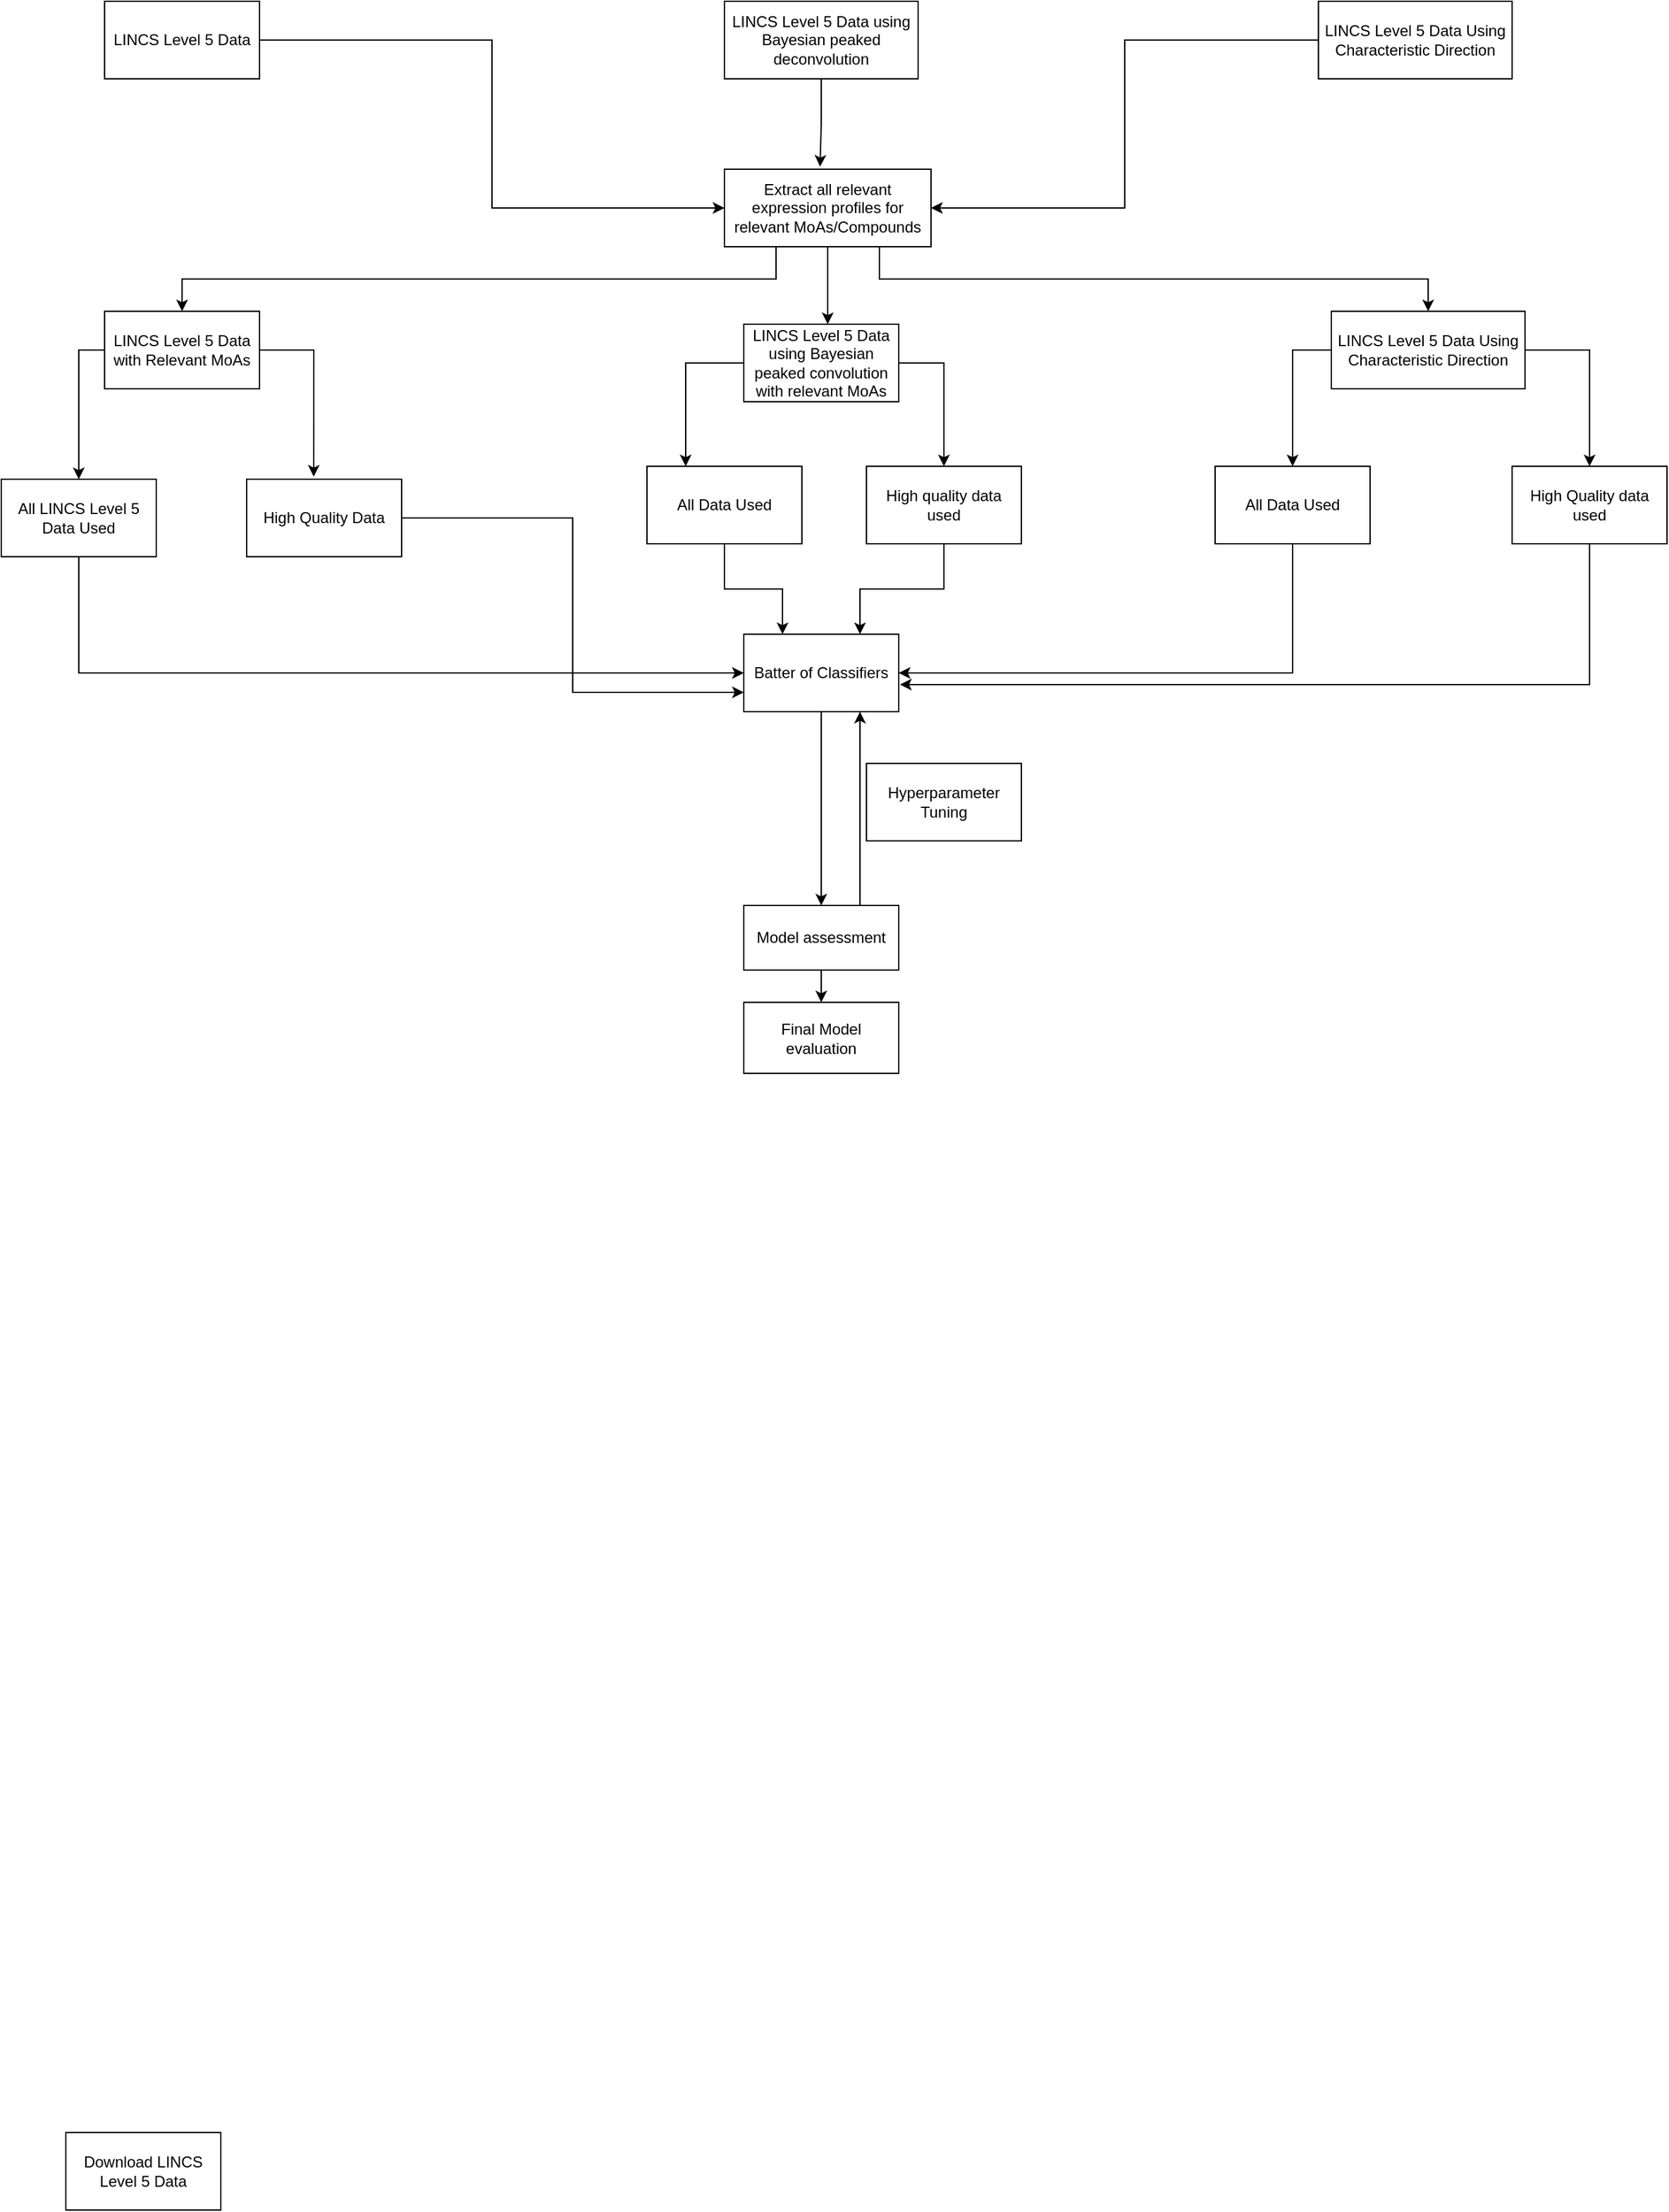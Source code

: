 <mxfile version="20.7.2" type="github">
  <diagram id="PhBgAkIv2iKpxoaBNRNj" name="Page-1">
    <mxGraphModel dx="935" dy="1072" grid="1" gridSize="10" guides="1" tooltips="1" connect="1" arrows="1" fold="1" page="1" pageScale="1" pageWidth="850" pageHeight="1100" math="0" shadow="0">
      <root>
        <mxCell id="0" />
        <mxCell id="1" parent="0" />
        <mxCell id="AMgz83IQuDpmgpYxbM82-19" style="edgeStyle=orthogonalEdgeStyle;rounded=0;orthogonalLoop=1;jettySize=auto;html=1;entryX=0;entryY=0.5;entryDx=0;entryDy=0;" edge="1" parent="1" source="AMgz83IQuDpmgpYxbM82-1" target="AMgz83IQuDpmgpYxbM82-8">
          <mxGeometry relative="1" as="geometry" />
        </mxCell>
        <mxCell id="AMgz83IQuDpmgpYxbM82-1" value="LINCS Level 5 Data" style="rounded=0;whiteSpace=wrap;html=1;" vertex="1" parent="1">
          <mxGeometry x="160" y="270" width="120" height="60" as="geometry" />
        </mxCell>
        <mxCell id="AMgz83IQuDpmgpYxbM82-53" style="edgeStyle=orthogonalEdgeStyle;rounded=0;orthogonalLoop=1;jettySize=auto;html=1;exitX=0.5;exitY=1;exitDx=0;exitDy=0;entryX=0.25;entryY=0;entryDx=0;entryDy=0;" edge="1" parent="1" source="AMgz83IQuDpmgpYxbM82-2" target="AMgz83IQuDpmgpYxbM82-38">
          <mxGeometry relative="1" as="geometry" />
        </mxCell>
        <mxCell id="AMgz83IQuDpmgpYxbM82-2" value="All Data Used" style="rounded=0;whiteSpace=wrap;html=1;" vertex="1" parent="1">
          <mxGeometry x="580" y="630" width="120" height="60" as="geometry" />
        </mxCell>
        <mxCell id="AMgz83IQuDpmgpYxbM82-51" style="edgeStyle=orthogonalEdgeStyle;rounded=0;orthogonalLoop=1;jettySize=auto;html=1;exitX=0.5;exitY=1;exitDx=0;exitDy=0;entryX=0;entryY=0.5;entryDx=0;entryDy=0;" edge="1" parent="1" source="AMgz83IQuDpmgpYxbM82-3" target="AMgz83IQuDpmgpYxbM82-38">
          <mxGeometry relative="1" as="geometry" />
        </mxCell>
        <mxCell id="AMgz83IQuDpmgpYxbM82-3" value="All LINCS Level 5 Data Used" style="rounded=0;whiteSpace=wrap;html=1;" vertex="1" parent="1">
          <mxGeometry x="80" y="640" width="120" height="60" as="geometry" />
        </mxCell>
        <mxCell id="AMgz83IQuDpmgpYxbM82-45" style="edgeStyle=orthogonalEdgeStyle;rounded=0;orthogonalLoop=1;jettySize=auto;html=1;exitX=0;exitY=0.5;exitDx=0;exitDy=0;entryX=0.5;entryY=0;entryDx=0;entryDy=0;" edge="1" parent="1" source="AMgz83IQuDpmgpYxbM82-4" target="AMgz83IQuDpmgpYxbM82-3">
          <mxGeometry relative="1" as="geometry" />
        </mxCell>
        <mxCell id="AMgz83IQuDpmgpYxbM82-46" style="edgeStyle=orthogonalEdgeStyle;rounded=0;orthogonalLoop=1;jettySize=auto;html=1;exitX=1;exitY=0.5;exitDx=0;exitDy=0;entryX=0.433;entryY=-0.033;entryDx=0;entryDy=0;entryPerimeter=0;" edge="1" parent="1" source="AMgz83IQuDpmgpYxbM82-4" target="AMgz83IQuDpmgpYxbM82-29">
          <mxGeometry relative="1" as="geometry" />
        </mxCell>
        <mxCell id="AMgz83IQuDpmgpYxbM82-4" value="LINCS Level 5 Data with Relevant MoAs" style="rounded=0;whiteSpace=wrap;html=1;" vertex="1" parent="1">
          <mxGeometry x="160" y="510" width="120" height="60" as="geometry" />
        </mxCell>
        <mxCell id="AMgz83IQuDpmgpYxbM82-54" style="edgeStyle=orthogonalEdgeStyle;rounded=0;orthogonalLoop=1;jettySize=auto;html=1;exitX=0.5;exitY=1;exitDx=0;exitDy=0;entryX=0.75;entryY=0;entryDx=0;entryDy=0;" edge="1" parent="1" source="AMgz83IQuDpmgpYxbM82-5" target="AMgz83IQuDpmgpYxbM82-38">
          <mxGeometry relative="1" as="geometry" />
        </mxCell>
        <mxCell id="AMgz83IQuDpmgpYxbM82-5" value="High quality data used" style="rounded=0;whiteSpace=wrap;html=1;" vertex="1" parent="1">
          <mxGeometry x="750" y="630" width="120" height="60" as="geometry" />
        </mxCell>
        <mxCell id="AMgz83IQuDpmgpYxbM82-47" style="edgeStyle=orthogonalEdgeStyle;rounded=0;orthogonalLoop=1;jettySize=auto;html=1;exitX=0;exitY=0.5;exitDx=0;exitDy=0;entryX=0.25;entryY=0;entryDx=0;entryDy=0;" edge="1" parent="1" source="AMgz83IQuDpmgpYxbM82-6" target="AMgz83IQuDpmgpYxbM82-2">
          <mxGeometry relative="1" as="geometry" />
        </mxCell>
        <mxCell id="AMgz83IQuDpmgpYxbM82-48" style="edgeStyle=orthogonalEdgeStyle;rounded=0;orthogonalLoop=1;jettySize=auto;html=1;exitX=1;exitY=0.5;exitDx=0;exitDy=0;entryX=0.5;entryY=0;entryDx=0;entryDy=0;" edge="1" parent="1" source="AMgz83IQuDpmgpYxbM82-6" target="AMgz83IQuDpmgpYxbM82-5">
          <mxGeometry relative="1" as="geometry" />
        </mxCell>
        <mxCell id="AMgz83IQuDpmgpYxbM82-6" value="LINCS Level 5 Data using Bayesian peaked convolution with relevant MoAs" style="rounded=0;whiteSpace=wrap;html=1;" vertex="1" parent="1">
          <mxGeometry x="655" y="520" width="120" height="60" as="geometry" />
        </mxCell>
        <mxCell id="AMgz83IQuDpmgpYxbM82-40" style="edgeStyle=orthogonalEdgeStyle;rounded=0;orthogonalLoop=1;jettySize=auto;html=1;exitX=0.25;exitY=1;exitDx=0;exitDy=0;entryX=0.5;entryY=0;entryDx=0;entryDy=0;" edge="1" parent="1" source="AMgz83IQuDpmgpYxbM82-8" target="AMgz83IQuDpmgpYxbM82-4">
          <mxGeometry relative="1" as="geometry" />
        </mxCell>
        <mxCell id="AMgz83IQuDpmgpYxbM82-41" style="edgeStyle=orthogonalEdgeStyle;rounded=0;orthogonalLoop=1;jettySize=auto;html=1;exitX=0.75;exitY=1;exitDx=0;exitDy=0;entryX=0.5;entryY=0;entryDx=0;entryDy=0;" edge="1" parent="1" source="AMgz83IQuDpmgpYxbM82-8" target="AMgz83IQuDpmgpYxbM82-30">
          <mxGeometry relative="1" as="geometry" />
        </mxCell>
        <mxCell id="AMgz83IQuDpmgpYxbM82-42" style="edgeStyle=orthogonalEdgeStyle;rounded=0;orthogonalLoop=1;jettySize=auto;html=1;exitX=0.5;exitY=1;exitDx=0;exitDy=0;" edge="1" parent="1" source="AMgz83IQuDpmgpYxbM82-8">
          <mxGeometry relative="1" as="geometry">
            <mxPoint x="720" y="520" as="targetPoint" />
          </mxGeometry>
        </mxCell>
        <mxCell id="AMgz83IQuDpmgpYxbM82-8" value="Extract all relevant expression profiles for relevant MoAs/Compounds" style="rounded=0;whiteSpace=wrap;html=1;" vertex="1" parent="1">
          <mxGeometry x="640" y="400" width="160" height="60" as="geometry" />
        </mxCell>
        <mxCell id="AMgz83IQuDpmgpYxbM82-21" style="edgeStyle=orthogonalEdgeStyle;rounded=0;orthogonalLoop=1;jettySize=auto;html=1;entryX=0.463;entryY=-0.033;entryDx=0;entryDy=0;entryPerimeter=0;" edge="1" parent="1" source="AMgz83IQuDpmgpYxbM82-16" target="AMgz83IQuDpmgpYxbM82-8">
          <mxGeometry relative="1" as="geometry" />
        </mxCell>
        <mxCell id="AMgz83IQuDpmgpYxbM82-16" value="LINCS Level 5 Data using Bayesian peaked deconvolution" style="rounded=0;whiteSpace=wrap;html=1;" vertex="1" parent="1">
          <mxGeometry x="640" y="270" width="150" height="60" as="geometry" />
        </mxCell>
        <mxCell id="AMgz83IQuDpmgpYxbM82-22" style="edgeStyle=orthogonalEdgeStyle;rounded=0;orthogonalLoop=1;jettySize=auto;html=1;entryX=1;entryY=0.5;entryDx=0;entryDy=0;" edge="1" parent="1" source="AMgz83IQuDpmgpYxbM82-17" target="AMgz83IQuDpmgpYxbM82-8">
          <mxGeometry relative="1" as="geometry" />
        </mxCell>
        <mxCell id="AMgz83IQuDpmgpYxbM82-17" value="&lt;div&gt;LINCS Level 5 Data Using Characteristic Direction&lt;/div&gt;" style="rounded=0;whiteSpace=wrap;html=1;" vertex="1" parent="1">
          <mxGeometry x="1100" y="270" width="150" height="60" as="geometry" />
        </mxCell>
        <mxCell id="AMgz83IQuDpmgpYxbM82-52" style="edgeStyle=orthogonalEdgeStyle;rounded=0;orthogonalLoop=1;jettySize=auto;html=1;entryX=0;entryY=0.75;entryDx=0;entryDy=0;" edge="1" parent="1" source="AMgz83IQuDpmgpYxbM82-29" target="AMgz83IQuDpmgpYxbM82-38">
          <mxGeometry relative="1" as="geometry" />
        </mxCell>
        <mxCell id="AMgz83IQuDpmgpYxbM82-29" value="High Quality Data" style="rounded=0;whiteSpace=wrap;html=1;" vertex="1" parent="1">
          <mxGeometry x="270" y="640" width="120" height="60" as="geometry" />
        </mxCell>
        <mxCell id="AMgz83IQuDpmgpYxbM82-49" style="edgeStyle=orthogonalEdgeStyle;rounded=0;orthogonalLoop=1;jettySize=auto;html=1;exitX=0;exitY=0.5;exitDx=0;exitDy=0;entryX=0.5;entryY=0;entryDx=0;entryDy=0;" edge="1" parent="1" source="AMgz83IQuDpmgpYxbM82-30" target="AMgz83IQuDpmgpYxbM82-31">
          <mxGeometry relative="1" as="geometry" />
        </mxCell>
        <mxCell id="AMgz83IQuDpmgpYxbM82-50" style="edgeStyle=orthogonalEdgeStyle;rounded=0;orthogonalLoop=1;jettySize=auto;html=1;exitX=1;exitY=0.5;exitDx=0;exitDy=0;entryX=0.5;entryY=0;entryDx=0;entryDy=0;" edge="1" parent="1" source="AMgz83IQuDpmgpYxbM82-30" target="AMgz83IQuDpmgpYxbM82-32">
          <mxGeometry relative="1" as="geometry" />
        </mxCell>
        <mxCell id="AMgz83IQuDpmgpYxbM82-30" value="&lt;div&gt;LINCS Level 5 Data Using Characteristic Direction&lt;/div&gt;" style="rounded=0;whiteSpace=wrap;html=1;" vertex="1" parent="1">
          <mxGeometry x="1110" y="510" width="150" height="60" as="geometry" />
        </mxCell>
        <mxCell id="AMgz83IQuDpmgpYxbM82-55" style="edgeStyle=orthogonalEdgeStyle;rounded=0;orthogonalLoop=1;jettySize=auto;html=1;exitX=0.5;exitY=1;exitDx=0;exitDy=0;entryX=1;entryY=0.5;entryDx=0;entryDy=0;" edge="1" parent="1" source="AMgz83IQuDpmgpYxbM82-31" target="AMgz83IQuDpmgpYxbM82-38">
          <mxGeometry relative="1" as="geometry" />
        </mxCell>
        <mxCell id="AMgz83IQuDpmgpYxbM82-31" value="All Data Used" style="rounded=0;whiteSpace=wrap;html=1;" vertex="1" parent="1">
          <mxGeometry x="1020" y="630" width="120" height="60" as="geometry" />
        </mxCell>
        <mxCell id="AMgz83IQuDpmgpYxbM82-56" style="edgeStyle=orthogonalEdgeStyle;rounded=0;orthogonalLoop=1;jettySize=auto;html=1;exitX=0.5;exitY=1;exitDx=0;exitDy=0;entryX=1.008;entryY=0.65;entryDx=0;entryDy=0;entryPerimeter=0;" edge="1" parent="1" source="AMgz83IQuDpmgpYxbM82-32" target="AMgz83IQuDpmgpYxbM82-38">
          <mxGeometry relative="1" as="geometry" />
        </mxCell>
        <mxCell id="AMgz83IQuDpmgpYxbM82-32" value="High Quality data used" style="rounded=0;whiteSpace=wrap;html=1;" vertex="1" parent="1">
          <mxGeometry x="1250" y="630" width="120" height="60" as="geometry" />
        </mxCell>
        <mxCell id="AMgz83IQuDpmgpYxbM82-58" style="edgeStyle=orthogonalEdgeStyle;rounded=0;orthogonalLoop=1;jettySize=auto;html=1;exitX=0.5;exitY=1;exitDx=0;exitDy=0;entryX=0.5;entryY=0;entryDx=0;entryDy=0;" edge="1" parent="1" source="AMgz83IQuDpmgpYxbM82-38" target="AMgz83IQuDpmgpYxbM82-39">
          <mxGeometry relative="1" as="geometry" />
        </mxCell>
        <mxCell id="AMgz83IQuDpmgpYxbM82-38" value="Batter of Classifiers" style="rounded=0;whiteSpace=wrap;html=1;" vertex="1" parent="1">
          <mxGeometry x="655" y="760" width="120" height="60" as="geometry" />
        </mxCell>
        <mxCell id="AMgz83IQuDpmgpYxbM82-63" style="edgeStyle=orthogonalEdgeStyle;rounded=0;orthogonalLoop=1;jettySize=auto;html=1;exitX=0.75;exitY=0;exitDx=0;exitDy=0;entryX=0.75;entryY=1;entryDx=0;entryDy=0;" edge="1" parent="1" source="AMgz83IQuDpmgpYxbM82-39" target="AMgz83IQuDpmgpYxbM82-38">
          <mxGeometry relative="1" as="geometry" />
        </mxCell>
        <mxCell id="AMgz83IQuDpmgpYxbM82-66" style="edgeStyle=orthogonalEdgeStyle;rounded=0;orthogonalLoop=1;jettySize=auto;html=1;" edge="1" parent="1" source="AMgz83IQuDpmgpYxbM82-39" target="AMgz83IQuDpmgpYxbM82-65">
          <mxGeometry relative="1" as="geometry" />
        </mxCell>
        <mxCell id="AMgz83IQuDpmgpYxbM82-39" value="Model assessment" style="rounded=0;whiteSpace=wrap;html=1;" vertex="1" parent="1">
          <mxGeometry x="655" y="970" width="120" height="50" as="geometry" />
        </mxCell>
        <mxCell id="AMgz83IQuDpmgpYxbM82-64" value="Hyperparameter Tuning" style="rounded=0;whiteSpace=wrap;html=1;" vertex="1" parent="1">
          <mxGeometry x="750" y="860" width="120" height="60" as="geometry" />
        </mxCell>
        <mxCell id="AMgz83IQuDpmgpYxbM82-65" value="Final Model evaluation" style="rounded=0;whiteSpace=wrap;html=1;" vertex="1" parent="1">
          <mxGeometry x="655" y="1045" width="120" height="55" as="geometry" />
        </mxCell>
        <mxCell id="AMgz83IQuDpmgpYxbM82-73" value="Download LINCS Level 5 Data" style="rounded=0;whiteSpace=wrap;html=1;" vertex="1" parent="1">
          <mxGeometry x="130" y="1920" width="120" height="60" as="geometry" />
        </mxCell>
      </root>
    </mxGraphModel>
  </diagram>
</mxfile>
